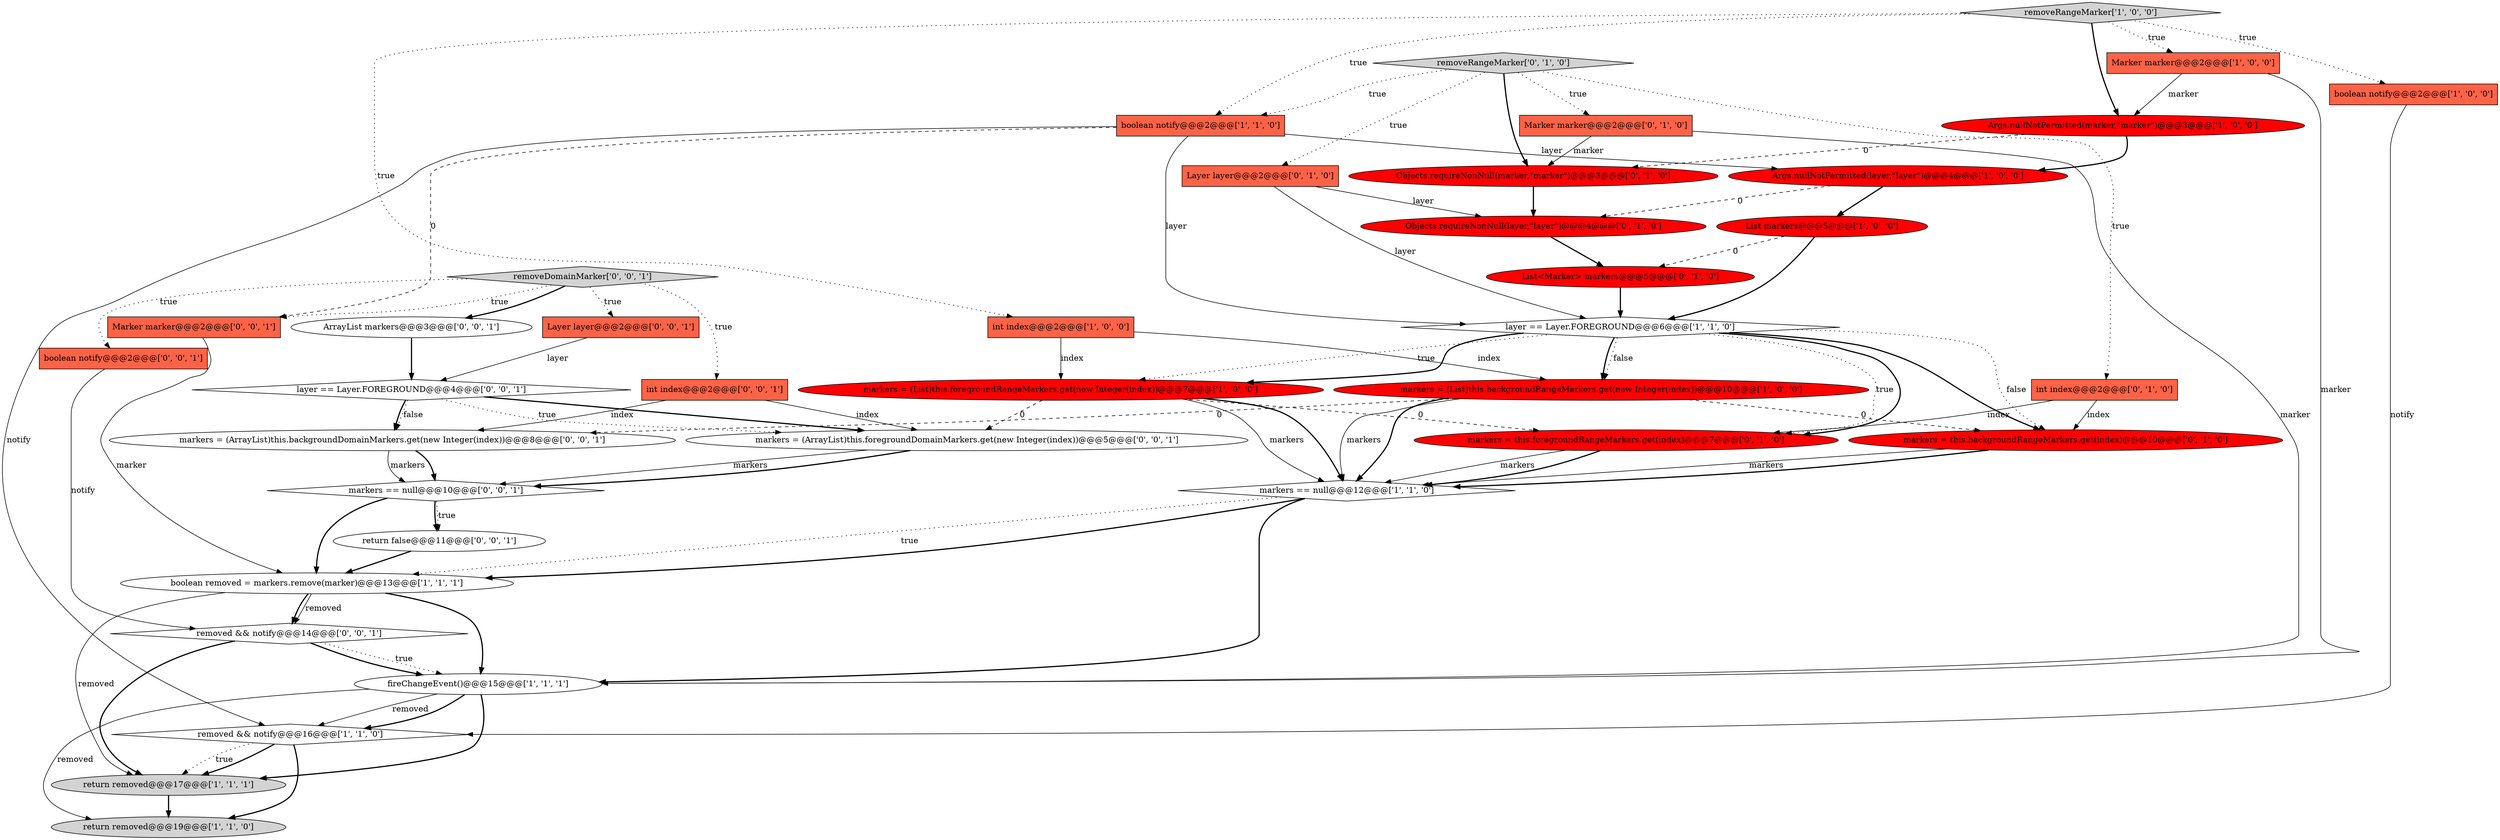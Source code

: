 digraph {
3 [style = filled, label = "markers == null@@@12@@@['1', '1', '0']", fillcolor = white, shape = diamond image = "AAA0AAABBB1BBB"];
15 [style = filled, label = "Args.nullNotPermitted(layer,\"layer\")@@@4@@@['1', '0', '0']", fillcolor = red, shape = ellipse image = "AAA1AAABBB1BBB"];
29 [style = filled, label = "removed && notify@@@14@@@['0', '0', '1']", fillcolor = white, shape = diamond image = "AAA0AAABBB3BBB"];
30 [style = filled, label = "Layer layer@@@2@@@['0', '0', '1']", fillcolor = tomato, shape = box image = "AAA0AAABBB3BBB"];
23 [style = filled, label = "markers = this.backgroundRangeMarkers.get(index)@@@10@@@['0', '1', '0']", fillcolor = red, shape = ellipse image = "AAA1AAABBB2BBB"];
5 [style = filled, label = "markers = (List)this.foregroundRangeMarkers.get(new Integer(index))@@@7@@@['1', '0', '0']", fillcolor = red, shape = ellipse image = "AAA1AAABBB1BBB"];
18 [style = filled, label = "int index@@@2@@@['0', '1', '0']", fillcolor = tomato, shape = box image = "AAA0AAABBB2BBB"];
14 [style = filled, label = "return removed@@@19@@@['1', '1', '0']", fillcolor = lightgray, shape = ellipse image = "AAA0AAABBB1BBB"];
22 [style = filled, label = "removeRangeMarker['0', '1', '0']", fillcolor = lightgray, shape = diamond image = "AAA0AAABBB2BBB"];
11 [style = filled, label = "layer == Layer.FOREGROUND@@@6@@@['1', '1', '0']", fillcolor = white, shape = diamond image = "AAA0AAABBB1BBB"];
17 [style = filled, label = "List<Marker> markers@@@5@@@['0', '1', '0']", fillcolor = red, shape = ellipse image = "AAA1AAABBB2BBB"];
12 [style = filled, label = "boolean notify@@@2@@@['1', '1', '0']", fillcolor = tomato, shape = box image = "AAA0AAABBB1BBB"];
20 [style = filled, label = "Objects.requireNonNull(marker,\"marker\")@@@3@@@['0', '1', '0']", fillcolor = red, shape = ellipse image = "AAA1AAABBB2BBB"];
10 [style = filled, label = "removeRangeMarker['1', '0', '0']", fillcolor = lightgray, shape = diamond image = "AAA0AAABBB1BBB"];
13 [style = filled, label = "removed && notify@@@16@@@['1', '1', '0']", fillcolor = white, shape = diamond image = "AAA0AAABBB1BBB"];
19 [style = filled, label = "Marker marker@@@2@@@['0', '1', '0']", fillcolor = tomato, shape = box image = "AAA0AAABBB2BBB"];
34 [style = filled, label = "markers == null@@@10@@@['0', '0', '1']", fillcolor = white, shape = diamond image = "AAA0AAABBB3BBB"];
36 [style = filled, label = "Marker marker@@@2@@@['0', '0', '1']", fillcolor = tomato, shape = box image = "AAA0AAABBB3BBB"];
1 [style = filled, label = "int index@@@2@@@['1', '0', '0']", fillcolor = tomato, shape = box image = "AAA0AAABBB1BBB"];
28 [style = filled, label = "layer == Layer.FOREGROUND@@@4@@@['0', '0', '1']", fillcolor = white, shape = diamond image = "AAA0AAABBB3BBB"];
8 [style = filled, label = "Marker marker@@@2@@@['1', '0', '0']", fillcolor = tomato, shape = box image = "AAA0AAABBB1BBB"];
6 [style = filled, label = "markers = (List)this.backgroundRangeMarkers.get(new Integer(index))@@@10@@@['1', '0', '0']", fillcolor = red, shape = ellipse image = "AAA1AAABBB1BBB"];
9 [style = filled, label = "Args.nullNotPermitted(marker,\"marker\")@@@3@@@['1', '0', '0']", fillcolor = red, shape = ellipse image = "AAA1AAABBB1BBB"];
35 [style = filled, label = "int index@@@2@@@['0', '0', '1']", fillcolor = tomato, shape = box image = "AAA0AAABBB3BBB"];
25 [style = filled, label = "Objects.requireNonNull(layer,\"layer\")@@@4@@@['0', '1', '0']", fillcolor = red, shape = ellipse image = "AAA1AAABBB2BBB"];
31 [style = filled, label = "removeDomainMarker['0', '0', '1']", fillcolor = lightgray, shape = diamond image = "AAA0AAABBB3BBB"];
33 [style = filled, label = "markers = (ArrayList)this.foregroundDomainMarkers.get(new Integer(index))@@@5@@@['0', '0', '1']", fillcolor = white, shape = ellipse image = "AAA0AAABBB3BBB"];
24 [style = filled, label = "markers = this.foregroundRangeMarkers.get(index)@@@7@@@['0', '1', '0']", fillcolor = red, shape = ellipse image = "AAA1AAABBB2BBB"];
26 [style = filled, label = "boolean notify@@@2@@@['0', '0', '1']", fillcolor = tomato, shape = box image = "AAA0AAABBB3BBB"];
7 [style = filled, label = "boolean removed = markers.remove(marker)@@@13@@@['1', '1', '1']", fillcolor = white, shape = ellipse image = "AAA0AAABBB1BBB"];
0 [style = filled, label = "return removed@@@17@@@['1', '1', '1']", fillcolor = lightgray, shape = ellipse image = "AAA0AAABBB1BBB"];
16 [style = filled, label = "fireChangeEvent()@@@15@@@['1', '1', '1']", fillcolor = white, shape = ellipse image = "AAA0AAABBB1BBB"];
27 [style = filled, label = "return false@@@11@@@['0', '0', '1']", fillcolor = white, shape = ellipse image = "AAA0AAABBB3BBB"];
32 [style = filled, label = "ArrayList markers@@@3@@@['0', '0', '1']", fillcolor = white, shape = ellipse image = "AAA0AAABBB3BBB"];
2 [style = filled, label = "boolean notify@@@2@@@['1', '0', '0']", fillcolor = tomato, shape = box image = "AAA0AAABBB1BBB"];
21 [style = filled, label = "Layer layer@@@2@@@['0', '1', '0']", fillcolor = tomato, shape = box image = "AAA0AAABBB2BBB"];
37 [style = filled, label = "markers = (ArrayList)this.backgroundDomainMarkers.get(new Integer(index))@@@8@@@['0', '0', '1']", fillcolor = white, shape = ellipse image = "AAA0AAABBB3BBB"];
4 [style = filled, label = "List markers@@@5@@@['1', '0', '0']", fillcolor = red, shape = ellipse image = "AAA1AAABBB1BBB"];
5->3 [style = bold, label=""];
6->3 [style = bold, label=""];
10->8 [style = dotted, label="true"];
16->0 [style = bold, label=""];
16->14 [style = solid, label="removed"];
21->11 [style = solid, label="layer"];
35->37 [style = solid, label="index"];
24->3 [style = solid, label="markers"];
7->0 [style = solid, label="removed"];
29->0 [style = bold, label=""];
5->24 [style = dashed, label="0"];
19->20 [style = solid, label="marker"];
3->16 [style = bold, label=""];
35->33 [style = solid, label="index"];
18->24 [style = solid, label="index"];
16->13 [style = solid, label="removed"];
0->14 [style = bold, label=""];
15->25 [style = dashed, label="0"];
26->29 [style = solid, label="notify"];
34->27 [style = dotted, label="true"];
6->3 [style = solid, label="markers"];
27->7 [style = bold, label=""];
7->16 [style = bold, label=""];
23->3 [style = solid, label="markers"];
10->1 [style = dotted, label="true"];
1->5 [style = solid, label="index"];
13->14 [style = bold, label=""];
29->16 [style = dotted, label="true"];
7->29 [style = bold, label=""];
3->7 [style = dotted, label="true"];
28->37 [style = bold, label=""];
22->19 [style = dotted, label="true"];
4->17 [style = dashed, label="0"];
23->3 [style = bold, label=""];
11->5 [style = dotted, label="true"];
6->37 [style = dashed, label="0"];
20->25 [style = bold, label=""];
28->37 [style = dotted, label="false"];
31->30 [style = dotted, label="true"];
22->20 [style = bold, label=""];
3->7 [style = bold, label=""];
13->0 [style = dotted, label="true"];
5->33 [style = dashed, label="0"];
12->11 [style = solid, label="layer"];
21->25 [style = solid, label="layer"];
29->16 [style = bold, label=""];
24->3 [style = bold, label=""];
11->24 [style = dotted, label="true"];
13->0 [style = bold, label=""];
8->16 [style = solid, label="marker"];
22->21 [style = dotted, label="true"];
16->13 [style = bold, label=""];
22->18 [style = dotted, label="true"];
31->35 [style = dotted, label="true"];
7->29 [style = solid, label="removed"];
31->32 [style = bold, label=""];
12->13 [style = solid, label="notify"];
12->15 [style = solid, label="layer"];
8->9 [style = solid, label="marker"];
11->24 [style = bold, label=""];
25->17 [style = bold, label=""];
11->5 [style = bold, label=""];
10->2 [style = dotted, label="true"];
2->13 [style = solid, label="notify"];
11->6 [style = dotted, label="false"];
30->28 [style = solid, label="layer"];
33->34 [style = solid, label="markers"];
5->3 [style = solid, label="markers"];
10->9 [style = bold, label=""];
18->23 [style = solid, label="index"];
9->20 [style = dashed, label="0"];
1->6 [style = solid, label="index"];
10->12 [style = dotted, label="true"];
19->16 [style = solid, label="marker"];
28->33 [style = dotted, label="true"];
11->6 [style = bold, label=""];
34->7 [style = bold, label=""];
36->7 [style = solid, label="marker"];
22->12 [style = dotted, label="true"];
28->33 [style = bold, label=""];
31->26 [style = dotted, label="true"];
12->36 [style = dashed, label="0"];
9->15 [style = bold, label=""];
37->34 [style = bold, label=""];
6->23 [style = dashed, label="0"];
15->4 [style = bold, label=""];
11->23 [style = dotted, label="false"];
4->11 [style = bold, label=""];
11->23 [style = bold, label=""];
32->28 [style = bold, label=""];
33->34 [style = bold, label=""];
31->36 [style = dotted, label="true"];
37->34 [style = solid, label="markers"];
34->27 [style = bold, label=""];
17->11 [style = bold, label=""];
}
